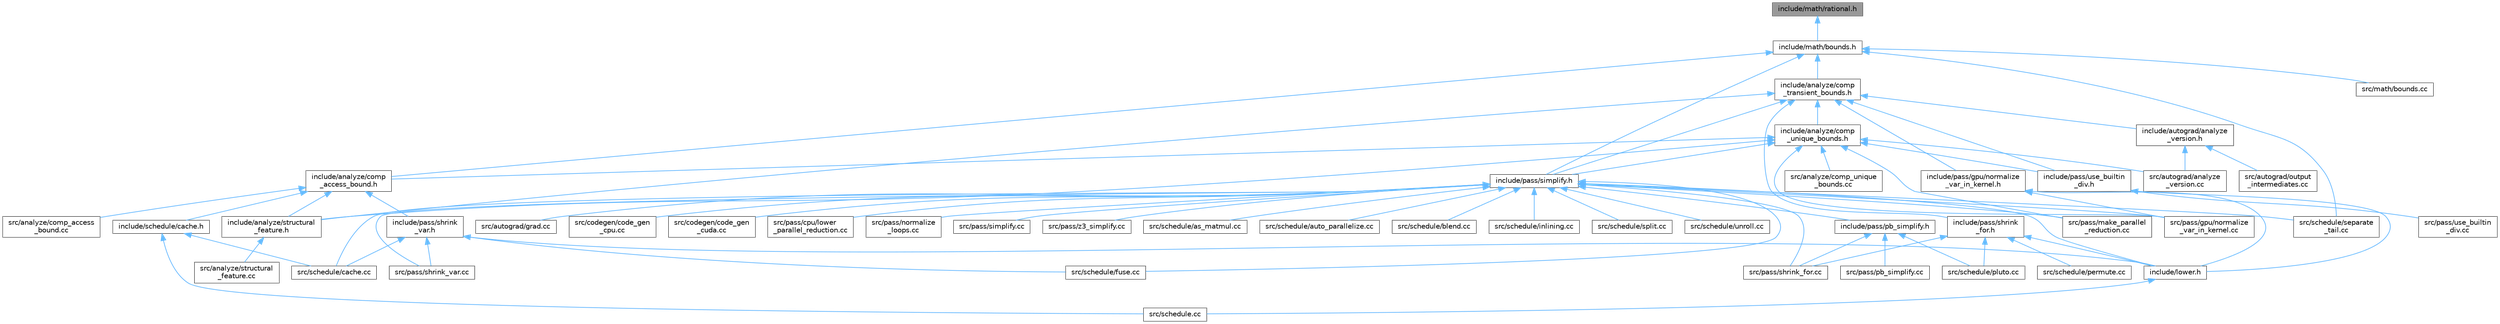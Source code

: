 digraph "include/math/rational.h"
{
 // LATEX_PDF_SIZE
  bgcolor="transparent";
  edge [fontname=Helvetica,fontsize=10,labelfontname=Helvetica,labelfontsize=10];
  node [fontname=Helvetica,fontsize=10,shape=box,height=0.2,width=0.4];
  Node1 [label="include/math/rational.h",height=0.2,width=0.4,color="gray40", fillcolor="grey60", style="filled", fontcolor="black",tooltip=" "];
  Node1 -> Node2 [dir="back",color="steelblue1",style="solid"];
  Node2 [label="include/math/bounds.h",height=0.2,width=0.4,color="grey40", fillcolor="white", style="filled",URL="$bounds_8h.html",tooltip=" "];
  Node2 -> Node3 [dir="back",color="steelblue1",style="solid"];
  Node3 [label="include/analyze/comp\l_access_bound.h",height=0.2,width=0.4,color="grey40", fillcolor="white", style="filled",URL="$comp__access__bound_8h.html",tooltip=" "];
  Node3 -> Node4 [dir="back",color="steelblue1",style="solid"];
  Node4 [label="include/analyze/structural\l_feature.h",height=0.2,width=0.4,color="grey40", fillcolor="white", style="filled",URL="$structural__feature_8h.html",tooltip=" "];
  Node4 -> Node5 [dir="back",color="steelblue1",style="solid"];
  Node5 [label="src/analyze/structural\l_feature.cc",height=0.2,width=0.4,color="grey40", fillcolor="white", style="filled",URL="$structural__feature_8cc.html",tooltip=" "];
  Node3 -> Node6 [dir="back",color="steelblue1",style="solid"];
  Node6 [label="include/pass/shrink\l_var.h",height=0.2,width=0.4,color="grey40", fillcolor="white", style="filled",URL="$shrink__var_8h.html",tooltip=" "];
  Node6 -> Node7 [dir="back",color="steelblue1",style="solid"];
  Node7 [label="include/lower.h",height=0.2,width=0.4,color="grey40", fillcolor="white", style="filled",URL="$lower_8h.html",tooltip=" "];
  Node7 -> Node8 [dir="back",color="steelblue1",style="solid"];
  Node8 [label="src/schedule.cc",height=0.2,width=0.4,color="grey40", fillcolor="white", style="filled",URL="$schedule_8cc.html",tooltip=" "];
  Node6 -> Node9 [dir="back",color="steelblue1",style="solid"];
  Node9 [label="src/pass/shrink_var.cc",height=0.2,width=0.4,color="grey40", fillcolor="white", style="filled",URL="$shrink__var_8cc.html",tooltip=" "];
  Node6 -> Node10 [dir="back",color="steelblue1",style="solid"];
  Node10 [label="src/schedule/cache.cc",height=0.2,width=0.4,color="grey40", fillcolor="white", style="filled",URL="$cache_8cc.html",tooltip=" "];
  Node6 -> Node11 [dir="back",color="steelblue1",style="solid"];
  Node11 [label="src/schedule/fuse.cc",height=0.2,width=0.4,color="grey40", fillcolor="white", style="filled",URL="$fuse_8cc.html",tooltip=" "];
  Node3 -> Node12 [dir="back",color="steelblue1",style="solid"];
  Node12 [label="include/schedule/cache.h",height=0.2,width=0.4,color="grey40", fillcolor="white", style="filled",URL="$cache_8h.html",tooltip=" "];
  Node12 -> Node8 [dir="back",color="steelblue1",style="solid"];
  Node12 -> Node10 [dir="back",color="steelblue1",style="solid"];
  Node3 -> Node13 [dir="back",color="steelblue1",style="solid"];
  Node13 [label="src/analyze/comp_access\l_bound.cc",height=0.2,width=0.4,color="grey40", fillcolor="white", style="filled",URL="$comp__access__bound_8cc.html",tooltip=" "];
  Node2 -> Node14 [dir="back",color="steelblue1",style="solid"];
  Node14 [label="include/analyze/comp\l_transient_bounds.h",height=0.2,width=0.4,color="grey40", fillcolor="white", style="filled",URL="$comp__transient__bounds_8h.html",tooltip=" "];
  Node14 -> Node15 [dir="back",color="steelblue1",style="solid"];
  Node15 [label="include/analyze/comp\l_unique_bounds.h",height=0.2,width=0.4,color="grey40", fillcolor="white", style="filled",URL="$comp__unique__bounds_8h.html",tooltip=" "];
  Node15 -> Node3 [dir="back",color="steelblue1",style="solid"];
  Node15 -> Node4 [dir="back",color="steelblue1",style="solid"];
  Node15 -> Node16 [dir="back",color="steelblue1",style="solid"];
  Node16 [label="include/pass/simplify.h",height=0.2,width=0.4,color="grey40", fillcolor="white", style="filled",URL="$simplify_8h.html",tooltip=" "];
  Node16 -> Node7 [dir="back",color="steelblue1",style="solid"];
  Node16 -> Node17 [dir="back",color="steelblue1",style="solid"];
  Node17 [label="include/pass/pb_simplify.h",height=0.2,width=0.4,color="grey40", fillcolor="white", style="filled",URL="$pb__simplify_8h.html",tooltip=" "];
  Node17 -> Node18 [dir="back",color="steelblue1",style="solid"];
  Node18 [label="src/pass/pb_simplify.cc",height=0.2,width=0.4,color="grey40", fillcolor="white", style="filled",URL="$pb__simplify_8cc.html",tooltip=" "];
  Node17 -> Node19 [dir="back",color="steelblue1",style="solid"];
  Node19 [label="src/pass/shrink_for.cc",height=0.2,width=0.4,color="grey40", fillcolor="white", style="filled",URL="$shrink__for_8cc.html",tooltip=" "];
  Node17 -> Node20 [dir="back",color="steelblue1",style="solid"];
  Node20 [label="src/schedule/pluto.cc",height=0.2,width=0.4,color="grey40", fillcolor="white", style="filled",URL="$pluto_8cc.html",tooltip=" "];
  Node16 -> Node21 [dir="back",color="steelblue1",style="solid"];
  Node21 [label="src/autograd/grad.cc",height=0.2,width=0.4,color="grey40", fillcolor="white", style="filled",URL="$grad_8cc.html",tooltip=" "];
  Node16 -> Node22 [dir="back",color="steelblue1",style="solid"];
  Node22 [label="src/codegen/code_gen\l_cpu.cc",height=0.2,width=0.4,color="grey40", fillcolor="white", style="filled",URL="$code__gen__cpu_8cc.html",tooltip=" "];
  Node16 -> Node23 [dir="back",color="steelblue1",style="solid"];
  Node23 [label="src/codegen/code_gen\l_cuda.cc",height=0.2,width=0.4,color="grey40", fillcolor="white", style="filled",URL="$code__gen__cuda_8cc.html",tooltip=" "];
  Node16 -> Node24 [dir="back",color="steelblue1",style="solid"];
  Node24 [label="src/pass/cpu/lower\l_parallel_reduction.cc",height=0.2,width=0.4,color="grey40", fillcolor="white", style="filled",URL="$cpu_2lower__parallel__reduction_8cc.html",tooltip=" "];
  Node16 -> Node25 [dir="back",color="steelblue1",style="solid"];
  Node25 [label="src/pass/gpu/normalize\l_var_in_kernel.cc",height=0.2,width=0.4,color="grey40", fillcolor="white", style="filled",URL="$normalize__var__in__kernel_8cc.html",tooltip=" "];
  Node16 -> Node26 [dir="back",color="steelblue1",style="solid"];
  Node26 [label="src/pass/make_parallel\l_reduction.cc",height=0.2,width=0.4,color="grey40", fillcolor="white", style="filled",URL="$make__parallel__reduction_8cc.html",tooltip=" "];
  Node16 -> Node27 [dir="back",color="steelblue1",style="solid"];
  Node27 [label="src/pass/normalize\l_loops.cc",height=0.2,width=0.4,color="grey40", fillcolor="white", style="filled",URL="$normalize__loops_8cc.html",tooltip=" "];
  Node16 -> Node19 [dir="back",color="steelblue1",style="solid"];
  Node16 -> Node9 [dir="back",color="steelblue1",style="solid"];
  Node16 -> Node28 [dir="back",color="steelblue1",style="solid"];
  Node28 [label="src/pass/simplify.cc",height=0.2,width=0.4,color="grey40", fillcolor="white", style="filled",URL="$simplify_8cc.html",tooltip=" "];
  Node16 -> Node29 [dir="back",color="steelblue1",style="solid"];
  Node29 [label="src/pass/z3_simplify.cc",height=0.2,width=0.4,color="grey40", fillcolor="white", style="filled",URL="$z3__simplify_8cc.html",tooltip=" "];
  Node16 -> Node30 [dir="back",color="steelblue1",style="solid"];
  Node30 [label="src/schedule/as_matmul.cc",height=0.2,width=0.4,color="grey40", fillcolor="white", style="filled",URL="$as__matmul_8cc.html",tooltip=" "];
  Node16 -> Node31 [dir="back",color="steelblue1",style="solid"];
  Node31 [label="src/schedule/auto_parallelize.cc",height=0.2,width=0.4,color="grey40", fillcolor="white", style="filled",URL="$auto__parallelize_8cc.html",tooltip=" "];
  Node16 -> Node32 [dir="back",color="steelblue1",style="solid"];
  Node32 [label="src/schedule/blend.cc",height=0.2,width=0.4,color="grey40", fillcolor="white", style="filled",URL="$blend_8cc.html",tooltip=" "];
  Node16 -> Node10 [dir="back",color="steelblue1",style="solid"];
  Node16 -> Node11 [dir="back",color="steelblue1",style="solid"];
  Node16 -> Node33 [dir="back",color="steelblue1",style="solid"];
  Node33 [label="src/schedule/inlining.cc",height=0.2,width=0.4,color="grey40", fillcolor="white", style="filled",URL="$inlining_8cc.html",tooltip=" "];
  Node16 -> Node34 [dir="back",color="steelblue1",style="solid"];
  Node34 [label="src/schedule/separate\l_tail.cc",height=0.2,width=0.4,color="grey40", fillcolor="white", style="filled",URL="$separate__tail_8cc.html",tooltip=" "];
  Node16 -> Node35 [dir="back",color="steelblue1",style="solid"];
  Node35 [label="src/schedule/split.cc",height=0.2,width=0.4,color="grey40", fillcolor="white", style="filled",URL="$split_8cc.html",tooltip=" "];
  Node16 -> Node36 [dir="back",color="steelblue1",style="solid"];
  Node36 [label="src/schedule/unroll.cc",height=0.2,width=0.4,color="grey40", fillcolor="white", style="filled",URL="$unroll_8cc.html",tooltip=" "];
  Node15 -> Node37 [dir="back",color="steelblue1",style="solid"];
  Node37 [label="include/pass/use_builtin\l_div.h",height=0.2,width=0.4,color="grey40", fillcolor="white", style="filled",URL="$use__builtin__div_8h.html",tooltip=" "];
  Node37 -> Node7 [dir="back",color="steelblue1",style="solid"];
  Node37 -> Node38 [dir="back",color="steelblue1",style="solid"];
  Node38 [label="src/pass/use_builtin\l_div.cc",height=0.2,width=0.4,color="grey40", fillcolor="white", style="filled",URL="$use__builtin__div_8cc.html",tooltip=" "];
  Node15 -> Node39 [dir="back",color="steelblue1",style="solid"];
  Node39 [label="src/analyze/comp_unique\l_bounds.cc",height=0.2,width=0.4,color="grey40", fillcolor="white", style="filled",URL="$comp__unique__bounds_8cc.html",tooltip=" "];
  Node15 -> Node40 [dir="back",color="steelblue1",style="solid"];
  Node40 [label="src/autograd/analyze\l_version.cc",height=0.2,width=0.4,color="grey40", fillcolor="white", style="filled",URL="$analyze__version_8cc.html",tooltip=" "];
  Node15 -> Node25 [dir="back",color="steelblue1",style="solid"];
  Node15 -> Node26 [dir="back",color="steelblue1",style="solid"];
  Node14 -> Node4 [dir="back",color="steelblue1",style="solid"];
  Node14 -> Node41 [dir="back",color="steelblue1",style="solid"];
  Node41 [label="include/autograd/analyze\l_version.h",height=0.2,width=0.4,color="grey40", fillcolor="white", style="filled",URL="$analyze__version_8h.html",tooltip=" "];
  Node41 -> Node40 [dir="back",color="steelblue1",style="solid"];
  Node41 -> Node42 [dir="back",color="steelblue1",style="solid"];
  Node42 [label="src/autograd/output\l_intermediates.cc",height=0.2,width=0.4,color="grey40", fillcolor="white", style="filled",URL="$output__intermediates_8cc.html",tooltip=" "];
  Node14 -> Node43 [dir="back",color="steelblue1",style="solid"];
  Node43 [label="include/pass/gpu/normalize\l_var_in_kernel.h",height=0.2,width=0.4,color="grey40", fillcolor="white", style="filled",URL="$normalize__var__in__kernel_8h.html",tooltip=" "];
  Node43 -> Node7 [dir="back",color="steelblue1",style="solid"];
  Node43 -> Node25 [dir="back",color="steelblue1",style="solid"];
  Node14 -> Node44 [dir="back",color="steelblue1",style="solid"];
  Node44 [label="include/pass/shrink\l_for.h",height=0.2,width=0.4,color="grey40", fillcolor="white", style="filled",URL="$shrink__for_8h.html",tooltip=" "];
  Node44 -> Node7 [dir="back",color="steelblue1",style="solid"];
  Node44 -> Node19 [dir="back",color="steelblue1",style="solid"];
  Node44 -> Node45 [dir="back",color="steelblue1",style="solid"];
  Node45 [label="src/schedule/permute.cc",height=0.2,width=0.4,color="grey40", fillcolor="white", style="filled",URL="$permute_8cc.html",tooltip=" "];
  Node44 -> Node20 [dir="back",color="steelblue1",style="solid"];
  Node14 -> Node16 [dir="back",color="steelblue1",style="solid"];
  Node14 -> Node37 [dir="back",color="steelblue1",style="solid"];
  Node2 -> Node16 [dir="back",color="steelblue1",style="solid"];
  Node2 -> Node46 [dir="back",color="steelblue1",style="solid"];
  Node46 [label="src/math/bounds.cc",height=0.2,width=0.4,color="grey40", fillcolor="white", style="filled",URL="$bounds_8cc.html",tooltip=" "];
  Node2 -> Node34 [dir="back",color="steelblue1",style="solid"];
}
